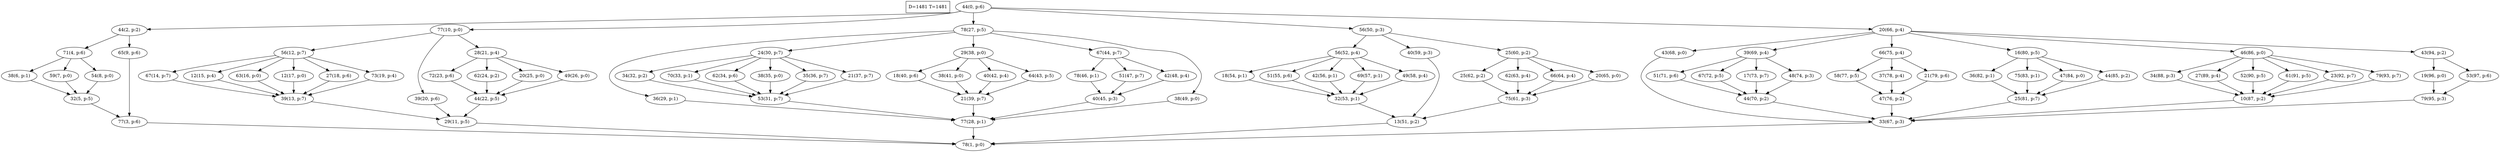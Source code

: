 digraph Task {
i [shape=box, label="D=1481 T=1481"]; 
0 [label="44(0, p:6)"];
1 [label="78(1, p:0)"];
2 [label="44(2, p:2)"];
3 [label="77(3, p:6)"];
4 [label="71(4, p:6)"];
5 [label="32(5, p:5)"];
6 [label="38(6, p:1)"];
7 [label="59(7, p:0)"];
8 [label="54(8, p:0)"];
9 [label="65(9, p:6)"];
10 [label="77(10, p:0)"];
11 [label="29(11, p:5)"];
12 [label="56(12, p:7)"];
13 [label="39(13, p:7)"];
14 [label="67(14, p:7)"];
15 [label="12(15, p:4)"];
16 [label="63(16, p:0)"];
17 [label="12(17, p:0)"];
18 [label="27(18, p:6)"];
19 [label="73(19, p:4)"];
20 [label="39(20, p:6)"];
21 [label="28(21, p:4)"];
22 [label="44(22, p:5)"];
23 [label="72(23, p:6)"];
24 [label="62(24, p:2)"];
25 [label="20(25, p:0)"];
26 [label="49(26, p:0)"];
27 [label="78(27, p:5)"];
28 [label="77(28, p:1)"];
29 [label="36(29, p:1)"];
30 [label="24(30, p:7)"];
31 [label="53(31, p:7)"];
32 [label="34(32, p:2)"];
33 [label="70(33, p:1)"];
34 [label="62(34, p:6)"];
35 [label="38(35, p:0)"];
36 [label="35(36, p:7)"];
37 [label="21(37, p:7)"];
38 [label="29(38, p:0)"];
39 [label="21(39, p:7)"];
40 [label="18(40, p:6)"];
41 [label="38(41, p:0)"];
42 [label="40(42, p:4)"];
43 [label="64(43, p:5)"];
44 [label="67(44, p:7)"];
45 [label="40(45, p:3)"];
46 [label="78(46, p:1)"];
47 [label="51(47, p:7)"];
48 [label="42(48, p:4)"];
49 [label="38(49, p:0)"];
50 [label="56(50, p:3)"];
51 [label="13(51, p:2)"];
52 [label="56(52, p:4)"];
53 [label="32(53, p:1)"];
54 [label="18(54, p:1)"];
55 [label="51(55, p:6)"];
56 [label="42(56, p:1)"];
57 [label="69(57, p:1)"];
58 [label="49(58, p:4)"];
59 [label="40(59, p:3)"];
60 [label="25(60, p:2)"];
61 [label="75(61, p:3)"];
62 [label="25(62, p:2)"];
63 [label="62(63, p:4)"];
64 [label="66(64, p:4)"];
65 [label="20(65, p:0)"];
66 [label="20(66, p:4)"];
67 [label="33(67, p:3)"];
68 [label="43(68, p:0)"];
69 [label="39(69, p:4)"];
70 [label="44(70, p:2)"];
71 [label="51(71, p:6)"];
72 [label="67(72, p:5)"];
73 [label="17(73, p:7)"];
74 [label="48(74, p:3)"];
75 [label="66(75, p:4)"];
76 [label="47(76, p:2)"];
77 [label="58(77, p:5)"];
78 [label="37(78, p:4)"];
79 [label="21(79, p:6)"];
80 [label="16(80, p:5)"];
81 [label="25(81, p:7)"];
82 [label="36(82, p:1)"];
83 [label="75(83, p:1)"];
84 [label="47(84, p:0)"];
85 [label="44(85, p:2)"];
86 [label="46(86, p:0)"];
87 [label="10(87, p:2)"];
88 [label="34(88, p:3)"];
89 [label="27(89, p:4)"];
90 [label="52(90, p:5)"];
91 [label="61(91, p:5)"];
92 [label="23(92, p:7)"];
93 [label="79(93, p:7)"];
94 [label="43(94, p:2)"];
95 [label="79(95, p:3)"];
96 [label="19(96, p:0)"];
97 [label="53(97, p:6)"];
0 -> 2;
0 -> 10;
0 -> 27;
0 -> 50;
0 -> 66;
2 -> 4;
2 -> 9;
3 -> 1;
4 -> 6;
4 -> 7;
4 -> 8;
5 -> 3;
6 -> 5;
7 -> 5;
8 -> 5;
9 -> 3;
10 -> 12;
10 -> 20;
10 -> 21;
11 -> 1;
12 -> 14;
12 -> 15;
12 -> 16;
12 -> 17;
12 -> 18;
12 -> 19;
13 -> 11;
14 -> 13;
15 -> 13;
16 -> 13;
17 -> 13;
18 -> 13;
19 -> 13;
20 -> 11;
21 -> 23;
21 -> 24;
21 -> 25;
21 -> 26;
22 -> 11;
23 -> 22;
24 -> 22;
25 -> 22;
26 -> 22;
27 -> 29;
27 -> 30;
27 -> 38;
27 -> 44;
27 -> 49;
28 -> 1;
29 -> 28;
30 -> 32;
30 -> 33;
30 -> 34;
30 -> 35;
30 -> 36;
30 -> 37;
31 -> 28;
32 -> 31;
33 -> 31;
34 -> 31;
35 -> 31;
36 -> 31;
37 -> 31;
38 -> 40;
38 -> 41;
38 -> 42;
38 -> 43;
39 -> 28;
40 -> 39;
41 -> 39;
42 -> 39;
43 -> 39;
44 -> 46;
44 -> 47;
44 -> 48;
45 -> 28;
46 -> 45;
47 -> 45;
48 -> 45;
49 -> 28;
50 -> 52;
50 -> 59;
50 -> 60;
51 -> 1;
52 -> 54;
52 -> 55;
52 -> 56;
52 -> 57;
52 -> 58;
53 -> 51;
54 -> 53;
55 -> 53;
56 -> 53;
57 -> 53;
58 -> 53;
59 -> 51;
60 -> 62;
60 -> 63;
60 -> 64;
60 -> 65;
61 -> 51;
62 -> 61;
63 -> 61;
64 -> 61;
65 -> 61;
66 -> 68;
66 -> 69;
66 -> 75;
66 -> 80;
66 -> 86;
66 -> 94;
67 -> 1;
68 -> 67;
69 -> 71;
69 -> 72;
69 -> 73;
69 -> 74;
70 -> 67;
71 -> 70;
72 -> 70;
73 -> 70;
74 -> 70;
75 -> 77;
75 -> 78;
75 -> 79;
76 -> 67;
77 -> 76;
78 -> 76;
79 -> 76;
80 -> 82;
80 -> 83;
80 -> 84;
80 -> 85;
81 -> 67;
82 -> 81;
83 -> 81;
84 -> 81;
85 -> 81;
86 -> 88;
86 -> 89;
86 -> 90;
86 -> 91;
86 -> 92;
86 -> 93;
87 -> 67;
88 -> 87;
89 -> 87;
90 -> 87;
91 -> 87;
92 -> 87;
93 -> 87;
94 -> 96;
94 -> 97;
95 -> 67;
96 -> 95;
97 -> 95;
}